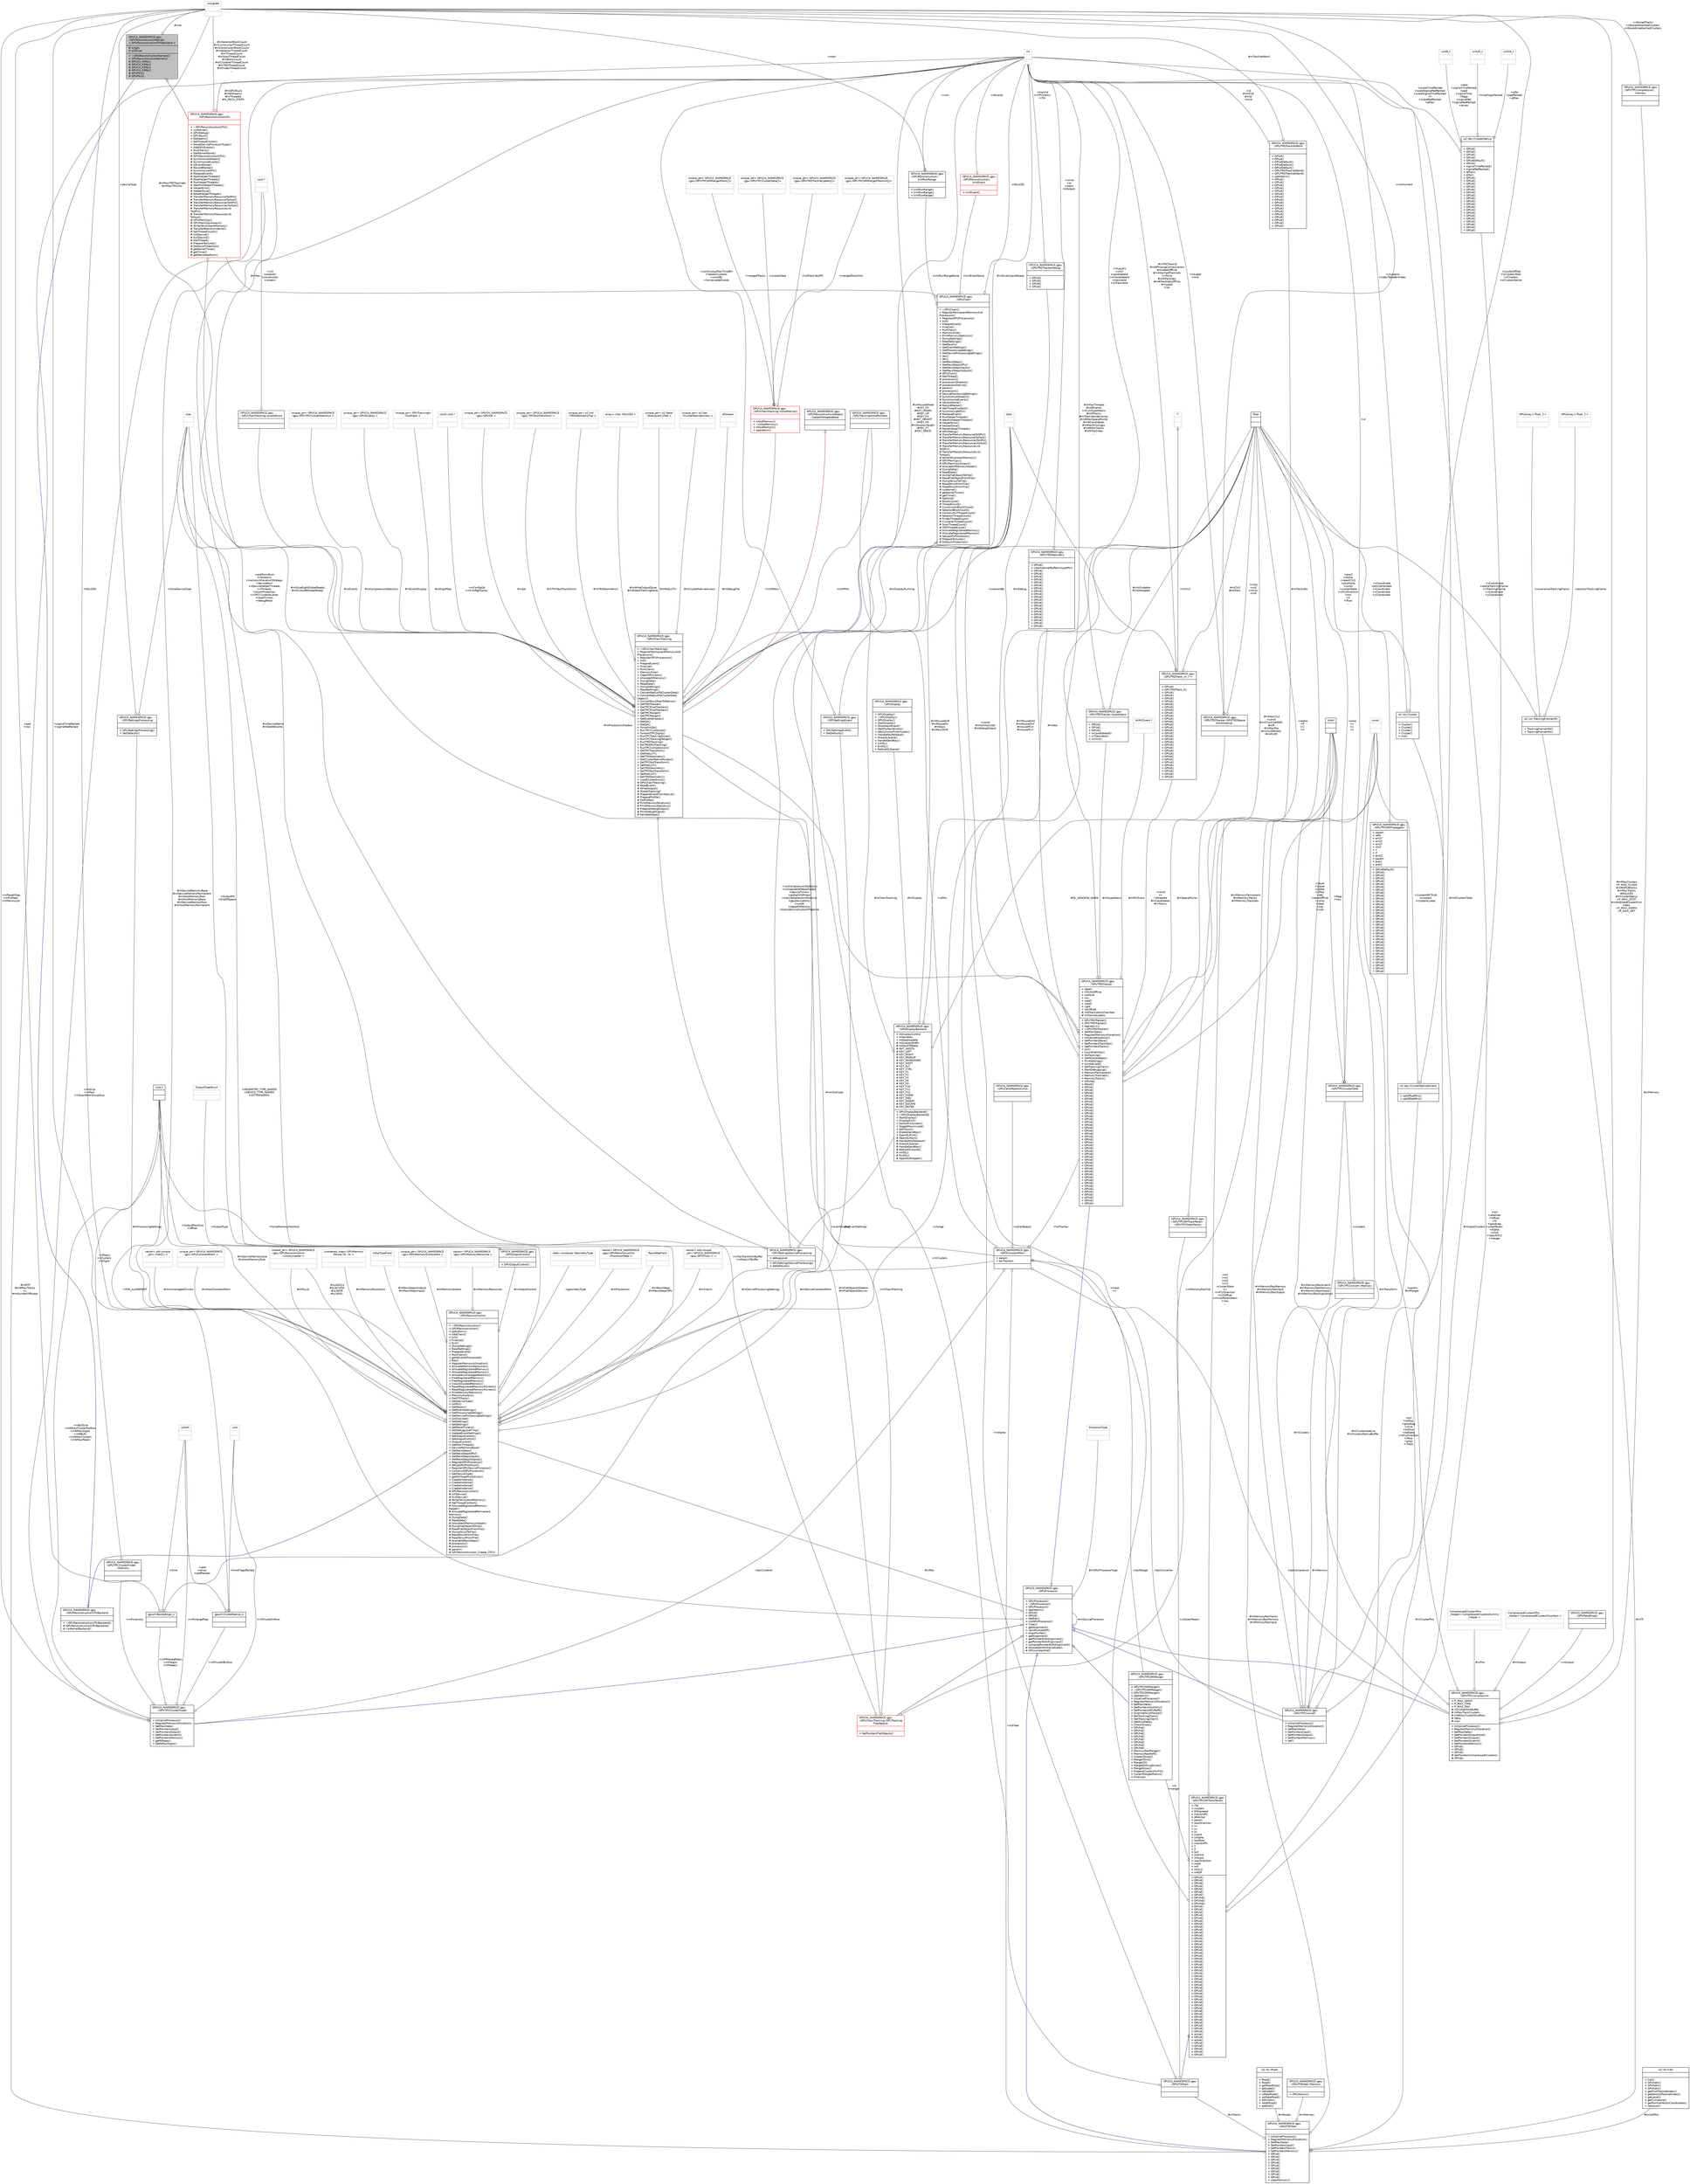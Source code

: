 digraph "GPUCA_NAMESPACE::gpu::GPUReconstructionKernels&lt; GPUReconstructionCPUBackend &gt;"
{
 // INTERACTIVE_SVG=YES
  bgcolor="transparent";
  edge [fontname="Helvetica",fontsize="10",labelfontname="Helvetica",labelfontsize="10"];
  node [fontname="Helvetica",fontsize="10",shape=record];
  Node1 [label="{GPUCA_NAMESPACE::gpu\l::GPUReconstructionKernels\l\< GPUReconstructionCPUBackend \>\n|# single\l# allSlices\l|+ ~GPUReconstructionKernels()\l+ GPUReconstructionKernels()\l# GPUCA_KRNL()\l# GPUCA_KRNL()\l# GPUCA_KRNL()\l# GPUCA_KRNL()\l# GPUPtr1()\l# GPUPtr2()\l}",height=0.2,width=0.4,color="black", fillcolor="grey75", style="filled", fontcolor="black"];
  Node2 -> Node1 [dir="back",color="midnightblue",fontsize="10",style="solid",arrowtail="onormal",fontname="Helvetica"];
  Node2 [label="{GPUCA_NAMESPACE::gpu\l::GPUReconstructionCPUBackend\n||+ ~GPUReconstructionCPUBackend()\l# GPUReconstructionCPUBackend()\l# runKernelBackend()\l}",height=0.2,width=0.4,color="black",URL="$d2/d24/classGPUCA__NAMESPACE_1_1gpu_1_1GPUReconstructionCPUBackend.html"];
  Node3 -> Node2 [dir="back",color="midnightblue",fontsize="10",style="solid",arrowtail="onormal",fontname="Helvetica"];
  Node3 [label="{GPUCA_NAMESPACE::gpu\l::GPUReconstruction\n||+ ~GPUReconstruction()\l+ GPUReconstruction()\l+ operator=()\l+ AddChain()\l+ Init()\l+ Finalize()\l+ Exit()\l+ DumpSettings()\l+ ReadSettings()\l+ PrepareEvent()\l+ RunChains()\l+ getNEventsProcessed()\l+ Res()\l+ RegisterMemoryAllocation()\l+ AllocateMemoryResources()\l+ AllocateRegisteredMemory()\l+ AllocateRegisteredMemory()\l+ AllocateUnmanagedMemory()\l+ FreeRegisteredMemory()\l+ FreeRegisteredMemory()\l+ ClearAllocatedMemory()\l+ ResetRegisteredMemoryPointers()\l+ ResetRegisteredMemoryPointers()\l+ PrintMemoryStatistics()\l+ MemoryScalers()\l+ GetITSTraits()\l+ GetDeviceType()\l+ IsGPU()\l+ GetParam()\l+ GetEventSettings()\l+ GetProcessingSettings()\l+ GetDeviceProcessingSettings()\l+ IsInitialized()\l+ SetSettings()\l+ SetSettings()\l+ SetResetTimers()\l+ SetDebugLevelTmp()\l+ UpdateEventSettings()\l+ SetOutputControl()\l+ SetOutputControl()\l+ OutputControl()\l+ GetMaxThreads()\l+ DeviceMemoryBase()\l+ GetRecoSteps()\l+ GetRecoStepsGPU()\l+ GetRecoStepsInputs()\l+ GetRecoStepsOutputs()\l+ RegisterGPUProcessor()\l+ SetupGPUProcessor()\l+ RegisterGPUDeviceProcessor()\l+ ConstructGPUProcessor()\l+ GetDeviceType()\l+ getNIOTypeMultiplicity()\l+ CreateInstance()\l+ CreateInstance()\l+ CreateInstance()\l+ CreateInstance()\l# GPUReconstruction()\l# InitDevice()\l# ExitDevice()\l# WriteToConstantMemory()\l# GetThreadContext()\l# AllocateRegisteredMemory\lHelper()\l# AllocateRegisteredPermanent\lMemory()\l# DumpData()\l# ReadData()\l# AllocateIOMemoryHelper()\l# DumpFlatObjectToFile()\l# ReadFlatObjectFromFile()\l# DumpStructToFile()\l# ReadStructFromFile()\l# ReadStructFromFile()\l# AvailableRecoSteps()\l# processors()\l# processors()\l# param()\l# GPUReconstruction_Create_CPU()\l}",height=0.2,width=0.4,color="black",URL="$d6/df4/classGPUCA__NAMESPACE_1_1gpu_1_1GPUReconstruction.html"];
  Node4 -> Node3 [color="grey25",fontsize="10",style="solid",label=" #mUnmanagedChunks" ,arrowhead="odiamond",fontname="Helvetica"];
  Node4 [label="{vector\< std::unique\l_ptr\< char[]\> \>\n||}",height=0.2,width=0.4,color="grey75"];
  Node5 -> Node3 [color="grey25",fontsize="10",style="solid",label=" #mMemoryResources" ,arrowhead="odiamond",fontname="Helvetica"];
  Node5 [label="{vector\< GPUCA_NAMESPACE\l::gpu::GPUMemoryResource \>\n||}",height=0.2,width=0.4,color="grey75"];
  Node6 -> Node3 [color="grey25",fontsize="10",style="solid",label=" #sLibOCL2\n#sLibCUDA\n#sLibHIP\n#sLibOCL" ,arrowhead="odiamond",fontname="Helvetica"];
  Node6 [label="{shared_ptr\< GPUCA_NAMESPACE\l::gpu::GPUReconstruction\l::LibraryLoader \>\n||}",height=0.2,width=0.4,color="grey75"];
  Node7 -> Node3 [color="grey25",fontsize="10",style="solid",label=" #mDeviceProcessingSettings" ,arrowhead="odiamond",fontname="Helvetica"];
  Node7 [label="{GPUCA_NAMESPACE::gpu\l::GPUSettingsDeviceProcessing\n|+ debugLevel\l|+ GPUSettingsDeviceProcessing()\l+ SetDefaults()\l}",height=0.2,width=0.4,color="black",URL="$dd/d45/structGPUCA__NAMESPACE_1_1gpu_1_1GPUSettingsDeviceProcessing.html"];
  Node8 -> Node7 [color="grey25",fontsize="10",style="solid",label=" +forceMemoryPoolSize" ,arrowhead="odiamond",fontname="Helvetica"];
  Node8 [label="{size_t\n||}",height=0.2,width=0.4,color="black",URL="$dd/de2/classsize__t.html"];
  Node9 -> Node7 [color="grey25",fontsize="10",style="solid",label=" +platformNum\n+nStreams\n+memoryAllocationStrategy\n+deviceNum\n+nDeviceHelperThreads\n+nThreads\n+stuckProtection\n+nTPCClustererLanes\n+resetTimers\n+debugMask\n..." ,arrowhead="odiamond",fontname="Helvetica"];
  Node9 [label="{int\n||}",height=0.2,width=0.4,color="grey75"];
  Node10 -> Node7 [color="grey25",fontsize="10",style="solid",label=" +runCompressionStatistics\n+comparableDebutOutput\n+deviceTimers\n+globalInitMutex\n+trackletSelectorInPipeline\n+gpuDeviceOnly\n+runQA\n+keepAllMemory\n+trackletConstructorInPipeline" ,arrowhead="odiamond",fontname="Helvetica"];
  Node10 [label="{bool\n||}",height=0.2,width=0.4,color="grey75"];
  Node11 -> Node7 [color="grey25",fontsize="10",style="solid",label=" +eventDisplay" ,arrowhead="odiamond",fontname="Helvetica"];
  Node11 [label="{GPUCA_NAMESPACE::gpu\l::GPUDisplayBackend\n|+ mDisplayControl\l+ mSendKey\l+ mNeedUpdate\l# mDisplayWidth\l# mMaxFPSRate\l# INIT_WIDTH\l# KEY_LEFT\l# KEY_RIGHT\l# KEY_PAGEUP\l# KEY_PAGEDOWN\l# KEY_SHIFT\l# KEY_ALT\l# KEY_CTRL\l# KEY_F1\l# KEY_F2\l# KEY_F3\l# KEY_F8\l# KEY_F9\l# KEY_F10\l# KEY_F11\l# KEY_F12\l# KEY_HOME\l# KEY_END\l# KEY_INSERT\l# KEY_ESCAPE\l# KEY_ENTER\l|+ GPUDisplayBackend()\l+ ~GPUDisplayBackend()\l+ StartDisplay()\l+ DisplayExit()\l+ SwitchFullscreen()\l+ ToggleMaximized()\l+ SetVSync()\l+ EnableSendKey()\l+ OpenGLPrint()\l# OpenGLMain()\l# HandleKeyRelease()\l# DrawGLScene()\l# HandleSendKey()\l# ReSizeGLScene()\l# InitGL()\l# ExitGL()\l# OpenGLWrapper()\l}",height=0.2,width=0.4,color="black",URL="$d6/d42/classGPUCA__NAMESPACE_1_1gpu_1_1GPUDisplayBackend.html"];
  Node12 -> Node11 [color="grey25",fontsize="10",style="solid",label=" #mMouseDnX\n#mMouseDnY\n#mouseMvX\n#mouseMvY" ,arrowhead="odiamond",fontname="Helvetica"];
  Node12 [label="{float\n||}",height=0.2,width=0.4,color="black",URL="$d4/dc3/classfloat.html"];
  Node13 -> Node11 [color="grey25",fontsize="10",style="solid",label=" #mDisplay" ,arrowhead="odiamond",fontname="Helvetica"];
  Node13 [label="{GPUCA_NAMESPACE::gpu\l::GPUDisplay\n||+ GPUDisplay()\l+ ~GPUDisplay()\l+ GPUDisplay()\l+ StartDisplay()\l+ ShowNextEvent()\l+ WaitForNextEvent()\l+ SetCollisionFirstCluster()\l+ HandleKeyRelease()\l+ DrawGLScene()\l+ HandleSendKey()\l+ InitGL()\l+ ExitGL()\l+ ReSizeGLScene()\l}",height=0.2,width=0.4,color="black",URL="$d9/dda/classGPUCA__NAMESPACE_1_1gpu_1_1GPUDisplay.html"];
  Node9 -> Node11 [color="grey25",fontsize="10",style="solid",label=" #mMouseWheel\n#KEY_F4\n#KEY_DOWN\n#KEY_UP\n#KEY_F5\n#INIT_HEIGHT\n#KEY_F6\n#mDisplayHeight\n#KEY_F7\n#KEY_SPACE\n..." ,arrowhead="odiamond",fontname="Helvetica"];
  Node10 -> Node11 [color="grey25",fontsize="10",style="solid",label=" #mMouseDnR\n#mMouseDn\n#mKeys\n#mKeysShift" ,arrowhead="odiamond",fontname="Helvetica"];
  Node14 -> Node11 [color="grey25",fontsize="10",style="solid",label=" #GL_WINDOW_NAME" ,arrowhead="odiamond",fontname="Helvetica"];
  Node14 [label="{const\n||}",height=0.2,width=0.4,color="grey75"];
  Node15 -> Node3 [color="grey25",fontsize="10",style="solid",label=" #mHostConstantMem" ,arrowhead="odiamond",fontname="Helvetica"];
  Node15 [label="{unique_ptr\< GPUCA_NAMESPACE\l::gpu::GPUConstantMem \>\n||}",height=0.2,width=0.4,color="grey75"];
  Node16 -> Node3 [color="grey25",fontsize="10",style="solid",label=" #mMemoryReuse1to1" ,arrowhead="odiamond",fontname="Helvetica"];
  Node16 [label="{unordered_map\< GPUMemory\lReuse::ID, int \>\n||}",height=0.2,width=0.4,color="grey75"];
  Node17 -> Node3 [color="grey25",fontsize="10",style="solid",label=" #mRecoStepsOutputs\n#mRecoStepsInputs" ,arrowhead="odiamond",fontname="Helvetica"];
  Node17 [label="{InOutTypeField\n||}",height=0.2,width=0.4,color="grey75"];
  Node18 -> Node3 [color="grey25",fontsize="10",style="solid",label=" #mMemoryScalers" ,arrowhead="odiamond",fontname="Helvetica"];
  Node18 [label="{unique_ptr\< GPUCA_NAMESPACE\l::gpu::GPUMemorySizeScalers \>\n||}",height=0.2,width=0.4,color="grey75"];
  Node19 -> Node3 [color="grey25",fontsize="10",style="solid",label=" #mOutputControl" ,arrowhead="odiamond",fontname="Helvetica"];
  Node19 [label="{GPUCA_NAMESPACE::gpu\l::GPUOutputControl\n||+ GPUOutputControl()\l}",height=0.2,width=0.4,color="black",URL="$d4/d7c/structGPUCA__NAMESPACE_1_1gpu_1_1GPUOutputControl.html"];
  Node20 -> Node19 [color="grey25",fontsize="10",style="solid",label=" +OutputPtr\n+EndOfSpace" ,arrowhead="odiamond",fontname="Helvetica"];
  Node20 [label="{char\n||}",height=0.2,width=0.4,color="grey75"];
  Node8 -> Node19 [color="grey25",fontsize="10",style="solid",label=" +OutputMaxSize\n+Offset" ,arrowhead="odiamond",fontname="Helvetica"];
  Node21 -> Node19 [color="grey25",fontsize="10",style="solid",label=" +OutputType" ,arrowhead="odiamond",fontname="Helvetica"];
  Node21 [label="{OutputTypeStruct\n||}",height=0.2,width=0.4,color="grey75"];
  Node20 -> Node3 [color="grey25",fontsize="10",style="solid",label=" +GEOMETRY_TYPE_NAMES\n+DEVICE_TYPE_NAMES\n+IOTYPENAMES" ,arrowhead="odiamond",fontname="Helvetica"];
  Node6 -> Node3 [color="grey25",fontsize="10",style="solid",label=" #mMyLib" ,arrowhead="odiamond",fontname="Helvetica"];
  Node22 -> Node3 [color="grey25",fontsize="10",style="solid",label=" #mEventSettings" ,arrowhead="odiamond",fontname="Helvetica"];
  Node22 [label="{GPUCA_NAMESPACE::gpu\l::GPUSettingsEvent\n||+ GPUSettingsEvent()\l+ SetDefaults()\l}",height=0.2,width=0.4,color="black",URL="$d0/d50/structGPUCA__NAMESPACE_1_1gpu_1_1GPUSettingsEvent.html"];
  Node12 -> Node22 [color="grey25",fontsize="10",style="solid",label=" +solenoidBz" ,arrowhead="odiamond",fontname="Helvetica"];
  Node9 -> Node22 [color="grey25",fontsize="10",style="solid",label=" +continuousMaxTimeBin\n+needsClusterer\n+constBz\n+homemadeEvents" ,arrowhead="odiamond",fontname="Helvetica"];
  Node8 -> Node3 [color="grey25",fontsize="10",style="solid",label=" #mDeviceMemorySize\n#mHostMemorySize" ,arrowhead="odiamond",fontname="Helvetica"];
  Node23 -> Node3 [color="grey25",fontsize="10",style="solid",label=" #mDeviceConstantMem" ,arrowhead="odiamond",fontname="Helvetica"];
  Node23 [label="{GPUCA_NAMESPACE::gpu\l::GPUConstantMem\n|+ param\l+ tpcTrackers\l|}",height=0.2,width=0.4,color="black",URL="$dc/d57/structGPUCA__NAMESPACE_1_1gpu_1_1GPUConstantMem.html"];
  Node24 -> Node23 [color="grey25",fontsize="10",style="solid",label=" +tpcClusterer" ,arrowhead="odiamond",fontname="Helvetica"];
  Node24 [label="{GPUCA_NAMESPACE::gpu\l::GPUTPCClusterFinder\n||+ InitializeProcessor()\l+ RegisterMemoryAllocation()\l+ SetMaxData()\l+ SetPointersInput()\l+ SetPointersOutput()\l+ SetPointersScratch()\l+ SetPointersMemory()\l+ getNSteps()\l+ SetNMaxDigits()\l}",height=0.2,width=0.4,color="black",URL="$da/dac/classGPUCA__NAMESPACE_1_1gpu_1_1GPUTPCClusterFinder.html"];
  Node25 -> Node24 [dir="back",color="midnightblue",fontsize="10",style="solid",arrowtail="onormal",fontname="Helvetica"];
  Node25 [label="{GPUCA_NAMESPACE::gpu\l::GPUProcessor\n||+ GPUProcessor()\l+ ~GPUProcessor()\l+ GPUProcessor()\l+ operator=()\l+ GPUd()\l+ GPUd()\l+ GetRec()\l+ InitGPUProcessor()\l+ Clear()\l+ getAlignment()\l+ nextMultipleOf()\l+ alignPointer()\l+ getAlignment()\l+ getPointerWithAlignment()\l+ getPointerWithAlignment()\l+ computePointerWithAlignment()\l# AllocateAndInitializeLate()\l# GPUconstantref()\l}",height=0.2,width=0.4,color="black",URL="$d0/dd7/classGPUCA__NAMESPACE_1_1gpu_1_1GPUProcessor.html"];
  Node3 -> Node25 [color="grey25",fontsize="10",style="solid",label=" #mRec" ,arrowhead="odiamond",fontname="Helvetica"];
  Node25 -> Node25 [color="grey25",fontsize="10",style="solid",label=" #mDeviceProcessor" ,arrowhead="odiamond",fontname="Helvetica"];
  Node26 -> Node25 [color="grey25",fontsize="10",style="solid",label=" #mGPUProcessorType" ,arrowhead="odiamond",fontname="Helvetica"];
  Node26 [label="{ProcessorType\n||}",height=0.2,width=0.4,color="grey75"];
  Node8 -> Node25 [color="grey25",fontsize="10",style="solid",label=" +MIN_ALIGNMENT" ,arrowhead="odiamond",fontname="Helvetica"];
  Node27 -> Node24 [color="grey25",fontsize="10",style="solid",label=" +mPmemory" ,arrowhead="odiamond",fontname="Helvetica"];
  Node27 [label="{GPUCA_NAMESPACE::gpu\l::GPUTPCClusterFinder\l::Memory\n||}",height=0.2,width=0.4,color="black",URL="$d6/d9c/structGPUCA__NAMESPACE_1_1gpu_1_1GPUTPCClusterFinder_1_1Memory.html"];
  Node8 -> Node27 [color="grey25",fontsize="10",style="solid",label=" +nPeaks\n+nClusters\n+nDigits" ,arrowhead="odiamond",fontname="Helvetica"];
  Node8 -> Node24 [color="grey25",fontsize="10",style="solid",label=" +mBufSize\n+mNMaxClusterPerRow\n+mNMaxDigits\n+mNBufs\n+mNMaxClusters\n+mNMaxPeaks" ,arrowhead="odiamond",fontname="Helvetica"];
  Node28 -> Node24 [color="grey25",fontsize="10",style="solid",label=" +mPchargeMap" ,arrowhead="odiamond",fontname="Helvetica"];
  Node28 [label="{ushort\n||}",height=0.2,width=0.4,color="grey75"];
  Node9 -> Node24 [color="grey25",fontsize="10",style="solid",label=" +mISlice\n+mPbuf\n+mScanWorkGroupSize" ,arrowhead="odiamond",fontname="Helvetica"];
  Node29 -> Node24 [color="grey25",fontsize="10",style="solid",label=" +mPclusterInRow" ,arrowhead="odiamond",fontname="Helvetica"];
  Node29 [label="{uint\n||}",height=0.2,width=0.4,color="grey75"];
  Node30 -> Node24 [color="grey25",fontsize="10",style="solid",label=" +mPfilteredPeaks\n+mPdigits\n+mPpeaks" ,arrowhead="odiamond",fontname="Helvetica"];
  Node30 [label="{gpucf::PackedDigit_s\n||}",height=0.2,width=0.4,color="black",URL="$dd/d31/structgpucf_1_1PackedDigit__s.html",tooltip="defined(SHARED_TPC_H) "];
  Node12 -> Node30 [color="grey25",fontsize="10",style="solid",label=" +charge" ,arrowhead="odiamond",fontname="Helvetica"];
  Node28 -> Node30 [color="grey25",fontsize="10",style="solid",label=" +time" ,arrowhead="odiamond",fontname="Helvetica"];
  Node31 -> Node30 [color="grey25",fontsize="10",style="solid",label=" +pad\n+row" ,arrowhead="odiamond",fontname="Helvetica"];
  Node31 [label="{unsigned\n||}",height=0.2,width=0.4,color="grey75"];
  Node31 -> Node24 [color="grey25",fontsize="10",style="solid",label=" +mPpeakMap\n+mPisPeak\n+mMemoryId" ,arrowhead="odiamond",fontname="Helvetica"];
  Node32 -> Node24 [color="grey25",fontsize="10",style="solid",label=" +mPclusterByRow" ,arrowhead="odiamond",fontname="Helvetica"];
  Node32 [label="{gpucf::ClusterNative_s\n||}",height=0.2,width=0.4,color="black",URL="$dd/d1f/structgpucf_1_1ClusterNative__s.html"];
  Node28 -> Node32 [color="grey25",fontsize="10",style="solid",label=" +qtot\n+qmax\n+padPacked" ,arrowhead="odiamond",fontname="Helvetica"];
  Node29 -> Node32 [color="grey25",fontsize="10",style="solid",label=" +timeFlagsPacked" ,arrowhead="odiamond",fontname="Helvetica"];
  Node31 -> Node32 [color="grey25",fontsize="10",style="solid",label=" +sigmaTimePacked\n+sigmaPadPacked" ,arrowhead="odiamond",fontname="Helvetica"];
  Node33 -> Node23 [color="grey25",fontsize="10",style="solid",label=" +itsFitter" ,arrowhead="odiamond",fontname="Helvetica"];
  Node33 [label="{GPUCA_NAMESPACE::gpu\l::GPUITSFitter\n||+ InitializeProcessor()\l+ RegisterMemoryAllocation()\l+ SetMaxData()\l+ SetPointersInput()\l+ SetPointersTracks()\l+ SetPointersMemory()\l+ GPUd()\l+ GPUd()\l+ GPUd()\l+ GPUd()\l+ GPUd()\l+ GPUd()\l+ GPUd()\l+ GPUd()\l+ GPUd()\l+ clearMemory()\l}",height=0.2,width=0.4,color="black",URL="$d8/df8/classGPUCA__NAMESPACE_1_1gpu_1_1GPUITSFitter.html"];
  Node25 -> Node33 [dir="back",color="midnightblue",fontsize="10",style="solid",arrowtail="onormal",fontname="Helvetica"];
  Node34 -> Node33 [color="grey25",fontsize="10",style="solid",label=" #mClusterPtrs" ,arrowhead="odiamond",fontname="Helvetica"];
  Node34 [label="{o2::its::Cluster\n||+ Cluster()\l+ Cluster()\l+ Cluster()\l+ Cluster()\l+ Init()\l}",height=0.2,width=0.4,color="black",URL="$d6/de3/structo2_1_1its_1_1Cluster.html"];
  Node12 -> Node34 [color="grey25",fontsize="10",style="solid",label=" +xCoordinate\n+phiCoordinate\n+rCoordinate\n+zCoordinate\n+yCoordinate" ,arrowhead="odiamond",fontname="Helvetica"];
  Node9 -> Node34 [color="grey25",fontsize="10",style="solid",label=" +clusterId\n+indexTableBinIndex" ,arrowhead="odiamond",fontname="Helvetica"];
  Node35 -> Node33 [color="grey25",fontsize="10",style="solid",label=" #mRoads" ,arrowhead="odiamond",fontname="Helvetica"];
  Node35 [label="{o2::its::Road\n||+ Road()\l+ Road()\l+ getRoadSize()\l+ getLabel()\l+ setLabel()\l+ isFakeRoad()\l+ setFakeRoad()\l+ GPUhdni()\l+ resetRoad()\l+ addCell()\l}",height=0.2,width=0.4,color="black",URL="$d2/d7f/classo2_1_1its_1_1Road.html"];
  Node36 -> Node33 [color="grey25",fontsize="10",style="solid",label=" #mMemory" ,arrowhead="odiamond",fontname="Helvetica"];
  Node36 [label="{GPUCA_NAMESPACE::gpu\l::GPUITSFitter::Memory\n||+ GPUAtomic()\l}",height=0.2,width=0.4,color="black",URL="$dc/ddc/structGPUCA__NAMESPACE_1_1gpu_1_1GPUITSFitter_1_1Memory.html"];
  Node37 -> Node33 [color="grey25",fontsize="10",style="solid",label=" #mTF" ,arrowhead="odiamond",fontname="Helvetica"];
  Node37 [label="{o2::its::TrackingFrameInfo\n||+ TrackingFrameInfo()\l+ TrackingFrameInfo()\l}",height=0.2,width=0.4,color="black",URL="$d2/d5f/structo2_1_1its_1_1TrackingFrameInfo.html"];
  Node38 -> Node37 [color="grey25",fontsize="10",style="solid",label=" +covarianceTrackingFrame" ,arrowhead="odiamond",fontname="Helvetica"];
  Node38 [label="{GPUArray\< float, 3 \>\n||}",height=0.2,width=0.4,color="grey75"];
  Node39 -> Node37 [color="grey25",fontsize="10",style="solid",label=" +positionTrackingFrame" ,arrowhead="odiamond",fontname="Helvetica"];
  Node39 [label="{GPUArray\< float, 2 \>\n||}",height=0.2,width=0.4,color="grey75"];
  Node12 -> Node37 [color="grey25",fontsize="10",style="solid",label=" +xCoordinate\n+alphaTrackingFrame\n+xTrackingFrame\n+zCoordinate\n+yCoordinate" ,arrowhead="odiamond",fontname="Helvetica"];
  Node40 -> Node33 [color="grey25",fontsize="10",style="solid",label=" #mMemoryResTracks\n#mMemoryResMemory\n#mMemoryResInput" ,arrowhead="odiamond",fontname="Helvetica"];
  Node40 [label="{short\n||}",height=0.2,width=0.4,color="black",URL="$dc/d10/classshort.html"];
  Node9 -> Node33 [color="grey25",fontsize="10",style="solid",label=" #mNTF\n#mNMaxTracks\n+v\n#mNumberOfRoads" ,arrowhead="odiamond",fontname="Helvetica"];
  Node41 -> Node33 [color="grey25",fontsize="10",style="solid",label=" #mTracks" ,arrowhead="odiamond",fontname="Helvetica"];
  Node41 [label="{GPUCA_NAMESPACE::gpu\l::GPUITSTrack\n||}",height=0.2,width=0.4,color="black",URL="$dc/d9a/classGPUCA__NAMESPACE_1_1gpu_1_1GPUITSTrack.html"];
  Node42 -> Node41 [dir="back",color="midnightblue",fontsize="10",style="solid",arrowtail="onormal",fontname="Helvetica"];
  Node42 [label="{GPUCA_NAMESPACE::gpu\l::GPUTPCGMTrackParam\n|+ iTrk\l+ clusters\l+ NTolerated\l+ maxSinPhi\l+ dEdxOut\l+ param\l+ wayDirection\l+ xx\l+ yy\l+ zz\l+ maxN\l+ clAlpha\l+ lastRow\l+ maxSinPhi\l+ Y\l+ Z\l+ toX\l+ ihitFirst\l+ ihitLast\l+ wayDirection\l+ state\l+ mP\l+ mChi2\l+ mNDF\l|+ GPUd()\l+ GPUd()\l+ GPUd()\l+ GPUd()\l+ GPUd()\l+ GPUd()\l+ GPUd()\l+ GPUhd()\l+ GPUhd()\l+ GPUhd()\l+ GPUd()\l+ GPUd()\l+ GPUd()\l+ GPUd()\l+ GPUd()\l+ GPUd()\l+ GPUd()\l+ GPUd()\l+ GPUd()\l+ GPUd()\l+ GPUd()\l+ GPUd()\l+ GPUd()\l+ GPUd()\l+ GPUd()\l+ GPUd()\l+ GPUd()\l+ GPUd()\l+ GPUd()\l+ GPUd()\l+ GPUd()\l+ GPUd()\l+ GPUd()\l+ GPUd()\l+ GPUd()\l+ GPUd()\l+ GPUd()\l+ GPUd()\l+ GPUd()\l+ GPUd()\l+ GPUd()\l+ GPUd()\l+ GPUd()\l+ GPUd()\l+ GPUd()\l+ GPUd()\l+ GPUd()\l+ GPUd()\l+ GPUd()\l+ GPUd()\l+ GPUd()\l+ GPUd()\l+ GPUd()\l+ GPUd()\l+ while()\l+ GPUd()\l+ while()\l+ GPUd()\l+ GPUd()\l+ GPUd()\l+ GPUd()\l+ GPUd()\l}",height=0.2,width=0.4,color="black",URL="$df/df6/classGPUCA__NAMESPACE_1_1gpu_1_1GPUTPCGMTrackParam.html"];
  Node43 -> Node42 [color="grey25",fontsize="10",style="solid",label=" +toY\n+toRow\n+goodLeg\n+slice\n+toSlice\n+toAlpha\n+inFlyDirection\n+iRow\n+prop\n+iTrack\n..." ,arrowhead="odiamond",fontname="Helvetica"];
  Node43 [label="{GPUCA_NAMESPACE::gpu\l::GPUTPCGMPropagator\n|+ param\l+ refit\l+ err2Y\l+ err2Z\l+ err2Y\l+ chiZ\l+ Y\l+ Z\l+ err2Z\l+ param\l+ projY\l+ projZ\l|+ GPUdDefault()\l+ GPUd()\l+ GPUd()\l+ GPUd()\l+ GPUd()\l+ GPUd()\l+ GPUd()\l+ GPUd()\l+ GPUd()\l+ GPUd()\l+ GPUd()\l+ GPUd()\l+ GPUd()\l+ GPUd()\l+ GPUd()\l+ GPUd()\l+ GPUd()\l+ GPUd()\l+ GPUd()\l+ GPUd()\l+ GPUd()\l+ GPUd()\l+ GPUd()\l+ GPUd()\l+ GPUd()\l+ GPUd()\l+ GPUd()\l+ GPUd()\l+ GPUd()\l+ GPUd()\l+ GPUd()\l+ GPUd()\l+ GPUd()\l+ GPUd()\l+ GPUd()\l+ GPUd()\l}",height=0.2,width=0.4,color="black",URL="$d8/d01/classGPUCA__NAMESPACE_1_1gpu_1_1GPUTPCGMPropagator.html"];
  Node12 -> Node43 [color="grey25",fontsize="10",style="solid",label=" +posZ\n+Alpha\n+rejectChi2\n+posAlpha\n+const\n+clusterState\n+inFlyDirection\n+rho\n+X\n+iRow\n..." ,arrowhead="odiamond",fontname="Helvetica"];
  Node12 -> Node42 [color="grey25",fontsize="10",style="solid",label=" +toY\n+mC\n+toZ\n+mX\n+clusterState\n+v\n+inFlyDirection\n+mZOffset\n+mirrorParameters\n+row\n..." ,arrowhead="odiamond",fontname="Helvetica"];
  Node9 -> Node42 [color="grey25",fontsize="10",style="solid",label=" +toY\n+attempt\n+toRow\n+N\n+goodLeg\n+outerParam\n+Alpha\n+slice\n+rejectChi2\n+merger\n..." ,arrowhead="odiamond",fontname="Helvetica"];
  Node10 -> Node42 [color="grey25",fontsize="10",style="solid",label=" +mask\n+v" ,arrowhead="odiamond",fontname="Helvetica"];
  Node44 -> Node42 [color="grey25",fontsize="10",style="solid",label=" +N\n+merger" ,arrowhead="odiamond",fontname="Helvetica"];
  Node44 [label="{GPUCA_NAMESPACE::gpu\l::GPUTPCGMMerger\n||+ GPUTPCGMMerger()\l+ ~GPUTPCGMMerger()\l+ GPUTPCGMMerger()\l+ operator=()\l+ InitializeProcessor()\l+ RegisterMemoryAllocation()\l+ SetMaxData()\l+ SetPointersHostOnly()\l+ SetPointersGPURefit()\l+ OverrideSliceTracker()\l+ SetTrackingChain()\l+ GetTrackingChain()\l+ SetSliceData()\l+ CheckSlices()\l+ GPUhd()\l+ GPUhd()\l+ GPUhd()\l+ GPUhd()\l+ GPUhd()\l+ GPUhd()\l+ GPUhd()\l+ GPUhd()\l+ MemoryResMerger()\l+ MemoryResRefit()\l+ UnpackSlices()\l+ MergeCEInit()\l+ MergeCE()\l+ MergeWithingSlices()\l+ MergeSlices()\l+ PrepareClustersForFit()\l+ CollectMergedTracks()\l+ Finalize()\l}",height=0.2,width=0.4,color="black",URL="$d5/d35/classGPUCA__NAMESPACE_1_1gpu_1_1GPUTPCGMMerger.html"];
  Node25 -> Node44 [dir="back",color="midnightblue",fontsize="10",style="solid",arrowtail="onormal",fontname="Helvetica"];
  Node12 -> Node41 [color="grey25",fontsize="10",style="solid",label=" +mAlpha" ,arrowhead="odiamond",fontname="Helvetica"];
  Node9 -> Node41 [color="grey25",fontsize="10",style="solid",label=" +mClusters" ,arrowhead="odiamond",fontname="Helvetica"];
  Node45 -> Node41 [color="grey25",fontsize="10",style="solid",label=" +mOuterParam" ,arrowhead="odiamond",fontname="Helvetica"];
  Node45 [label="{GPUCA_NAMESPACE::gpu\l::GPUTPCGMTrackParam\l::GPUTPCOuterParam\n||}",height=0.2,width=0.4,color="black",URL="$d3/d23/structGPUCA__NAMESPACE_1_1gpu_1_1GPUTPCGMTrackParam_1_1GPUTPCOuterParam.html"];
  Node12 -> Node45 [color="grey25",fontsize="10",style="solid",label=" +alpha\n+P\n+C\n+X" ,arrowhead="odiamond",fontname="Helvetica"];
  Node46 -> Node33 [color="grey25",fontsize="10",style="solid",label=" #mCellPtrs" ,arrowhead="odiamond",fontname="Helvetica"];
  Node46 [label="{o2::its::Cell\n||+ Cell()\l+ GPUhdni()\l+ GPUhdni()\l+ GPUhdni()\l+ getFirstTrackletIndex()\l+ getSecondTrackletIndex()\l+ getLevel()\l+ getCurvature()\l+ getNormalVectorCoordinates()\l+ setLevel()\l}",height=0.2,width=0.4,color="black",URL="$dd/d89/classo2_1_1its_1_1Cell.html"];
  Node47 -> Node23 [color="grey25",fontsize="10",style="solid",label=" +ioPtrs" ,arrowhead="odiamond",fontname="Helvetica"];
  Node47 [label="{GPUCA_NAMESPACE::gpu\l::GPUTrackingInOutPointers\n||}",height=0.2,width=0.4,color="black",URL="$d2/d7f/structGPUCA__NAMESPACE_1_1gpu_1_1GPUTrackingInOutPointers.html"];
  Node48 -> Node23 [color="grey25",fontsize="10",style="solid",label=" +tpcConverter" ,arrowhead="odiamond",fontname="Helvetica"];
  Node48 [label="{GPUCA_NAMESPACE::gpu\l::GPUTPCConvert\n||+ InitializeProcessor()\l+ RegisterMemoryAllocation()\l+ SetMaxData()\l+ SetPointersInput()\l+ SetPointersOutput()\l+ SetPointersMemory()\l+ set()\l}",height=0.2,width=0.4,color="black",URL="$d3/d6f/classGPUCA__NAMESPACE_1_1gpu_1_1GPUTPCConvert.html"];
  Node25 -> Node48 [dir="back",color="midnightblue",fontsize="10",style="solid",arrowtail="onormal",fontname="Helvetica"];
  Node49 -> Node48 [color="grey25",fontsize="10",style="solid",label=" #mClustersNative\n#mClustersNativeBuffer" ,arrowhead="odiamond",fontname="Helvetica"];
  Node49 [label="{o2::tpc::ClusterNativeAccess\n||+ setOffsetPtrs()\l+ setOffsetPtrs()\l}",height=0.2,width=0.4,color="black",URL="$da/d95/structo2_1_1tpc_1_1ClusterNativeAccess.html"];
  Node31 -> Node49 [color="grey25",fontsize="10",style="solid",label=" +clusterOffset\n+nClustersTotal\n+nClusters\n+nClustersSector" ,arrowhead="odiamond",fontname="Helvetica"];
  Node14 -> Node49 [color="grey25",fontsize="10",style="solid",label=" +clustersMCTruth\n+clusters\n+clustersLinear" ,arrowhead="odiamond",fontname="Helvetica"];
  Node40 -> Node48 [color="grey25",fontsize="10",style="solid",label=" #mMemoryResMemory\n#mMemoryResInput\n#mMemoryResOutput" ,arrowhead="odiamond",fontname="Helvetica"];
  Node50 -> Node48 [color="grey25",fontsize="10",style="solid",label=" #mClusters" ,arrowhead="odiamond",fontname="Helvetica"];
  Node50 [label="{GPUCA_NAMESPACE::gpu\l::GPUTPCClusterData\n||}",height=0.2,width=0.4,color="black",URL="$de/d16/structGPUCA__NAMESPACE_1_1gpu_1_1GPUTPCClusterData.html"];
  Node12 -> Node50 [color="grey25",fontsize="10",style="solid",label=" +amp\n+x\n+y\n+z" ,arrowhead="odiamond",fontname="Helvetica"];
  Node40 -> Node50 [color="grey25",fontsize="10",style="solid",label=" +flags\n+row" ,arrowhead="odiamond",fontname="Helvetica"];
  Node9 -> Node50 [color="grey25",fontsize="10",style="solid",label=" +id" ,arrowhead="odiamond",fontname="Helvetica"];
  Node51 -> Node48 [color="grey25",fontsize="10",style="solid",label=" #mInputClusters" ,arrowhead="odiamond",fontname="Helvetica"];
  Node51 [label="{o2::tpc::ClusterNative\n||+ GPUd()\l+ GPUd()\l+ GPUd()\l+ GPUd()\l+ GPUdDefault()\l+ GPUd()\l+ sigmaTimePacked()\l+ sigmaPadPacked()\l+ qMax()\l+ qTot()\l+ GPUd()\l+ GPUd()\l+ GPUd()\l+ GPUd()\l+ GPUd()\l+ GPUd()\l+ GPUd()\l+ GPUd()\l+ GPUd()\l+ GPUd()\l+ GPUd()\l+ GPUd()\l+ GPUd()\l+ GPUd()\l+ GPUd()\l+ GPUd()\l+ GPUd()\l+ GPUd()\l+ GPUd()\l}",height=0.2,width=0.4,color="black",URL="$dc/dbc/structo2_1_1tpc_1_1ClusterNative.html"];
  Node52 -> Node51 [color="grey25",fontsize="10",style="solid",label=" +qTot\n+padPacked\n+qMax" ,arrowhead="odiamond",fontname="Helvetica"];
  Node52 [label="{uint16_t\n||}",height=0.2,width=0.4,color="grey75"];
  Node53 -> Node51 [color="grey25",fontsize="10",style="solid",label=" +qtot\n+sigmaTimePacked\n+pad\n+sigmaTime\n+flags\n+sigmaPad\n+sigmaPadPacked\n+qmax" ,arrowhead="odiamond",fontname="Helvetica"];
  Node53 [label="{uint8_t\n||}",height=0.2,width=0.4,color="grey75"];
  Node54 -> Node51 [color="grey25",fontsize="10",style="solid",label=" +timeFlagsPacked" ,arrowhead="odiamond",fontname="Helvetica"];
  Node54 [label="{uint32_t\n||}",height=0.2,width=0.4,color="grey75"];
  Node9 -> Node51 [color="grey25",fontsize="10",style="solid",label=" +scaleTimePacked\n+scaleSigmaPadPacked\n+scaleSigmaTimePacked\n+f\n+scalePadPacked\n+qMax" ,arrowhead="odiamond",fontname="Helvetica"];
  Node55 -> Node48 [color="grey25",fontsize="10",style="solid",label=" #mMemory" ,arrowhead="odiamond",fontname="Helvetica"];
  Node55 [label="{GPUCA_NAMESPACE::gpu\l::GPUTPCConvert::Memory\n||}",height=0.2,width=0.4,color="black",URL="$d4/d0e/structGPUCA__NAMESPACE_1_1gpu_1_1GPUTPCConvert_1_1Memory.html"];
  Node50 -> Node55 [color="grey25",fontsize="10",style="solid",label=" +clusters" ,arrowhead="odiamond",fontname="Helvetica"];
  Node31 -> Node48 [color="grey25",fontsize="10",style="solid",label=" #mNClustersTotal" ,arrowhead="odiamond",fontname="Helvetica"];
  Node14 -> Node48 [color="grey25",fontsize="10",style="solid",label=" #mTransform" ,arrowhead="odiamond",fontname="Helvetica"];
  Node56 -> Node23 [color="grey25",fontsize="10",style="solid",label=" +calibObjects" ,arrowhead="odiamond",fontname="Helvetica"];
  Node56 [label="{GPUCA_NAMESPACE::gpu\l::GPUCalibObjectsConst\n||}",height=0.2,width=0.4,color="black",URL="$d5/d6e/structGPUCA__NAMESPACE_1_1gpu_1_1GPUCalibObjectsConst.html"];
  Node57 -> Node23 [color="grey25",fontsize="10",style="solid",label=" +tpcCompressor" ,arrowhead="odiamond",fontname="Helvetica"];
  Node57 [label="{GPUCA_NAMESPACE::gpu\l::GPUTPCCompression\n|+ P_MAX_QMAX\l+ P_MAX_TIME\l+ P_MAX_PAD\l# mClusterSortBuffer\l# mMaxTrackClusters\l# mNMaxClusterSliceRow\l# nBits\l# max\l|+ InitializeProcessor()\l+ RegisterMemoryAllocation()\l+ SetMaxData()\l+ SetPointersOutputHost()\l+ SetPointersOutput()\l+ SetPointersScratch()\l+ SetPointersMemory()\l+ GPUd()\l+ GPUd()\l+ GPUd()\l# SetPointersCompressedClusters()\l# GPUd()\l}",height=0.2,width=0.4,color="black",URL="$d0/da0/classGPUCA__NAMESPACE_1_1gpu_1_1GPUTPCCompression.html"];
  Node25 -> Node57 [dir="back",color="midnightblue",fontsize="10",style="solid",arrowtail="onormal",fontname="Helvetica"];
  Node58 -> Node57 [color="grey25",fontsize="10",style="solid",label=" #mPtrs" ,arrowhead="odiamond",fontname="Helvetica"];
  Node58 [label="{CompressedClustersPtrs\l_helper\< CompressedClustersDummy\l_helper \>\n||}",height=0.2,width=0.4,color="grey75"];
  Node40 -> Node57 [color="grey25",fontsize="10",style="solid",label=" #mMemoryResScratch\n#mMemoryResMemory\n#mMemoryResOutput\n#mMemoryResOutputHost" ,arrowhead="odiamond",fontname="Helvetica"];
  Node59 -> Node57 [color="grey25",fontsize="10",style="solid",label=" #mMemory" ,arrowhead="odiamond",fontname="Helvetica"];
  Node59 [label="{GPUCA_NAMESPACE::gpu\l::GPUTPCCompression::\lmemory\n||}",height=0.2,width=0.4,color="black",URL="$d1/d52/structGPUCA__NAMESPACE_1_1gpu_1_1GPUTPCCompression_1_1memory.html"];
  Node31 -> Node59 [color="grey25",fontsize="10",style="solid",label=" +nStoredTracks\n+nStoredAttachedClusters\n+nStoredUnattachedClusters" ,arrowhead="odiamond",fontname="Helvetica"];
  Node60 -> Node57 [color="grey25",fontsize="10",style="solid",label=" #mOutput" ,arrowhead="odiamond",fontname="Helvetica"];
  Node60 [label="{CompressedClustersPtrs\l_helper\< CompressedClustersCounters \>\n||}",height=0.2,width=0.4,color="grey75"];
  Node61 -> Node57 [color="grey25",fontsize="10",style="solid",label=" +mOutput" ,arrowhead="odiamond",fontname="Helvetica"];
  Node61 [label="{GPUCA_NAMESPACE::gpu\l::GPUFakeEmpty\n||}",height=0.2,width=0.4,color="black",URL="$d7/ddf/classGPUCA__NAMESPACE_1_1gpu_1_1GPUFakeEmpty.html"];
  Node14 -> Node57 [color="grey25",fontsize="10",style="solid",label=" +param\n#mMerger" ,arrowhead="odiamond",fontname="Helvetica"];
  Node31 -> Node57 [color="grey25",fontsize="10",style="solid",label=" #mMaxClusters\n+P_MAX_FLAGS\n#mNGPUBlocks\n#mMaxTracks\n#NSLICES\n#mClusterStatus\n+P_MAX_QTOT\n#mAttachedClusterFirst\lIndex\n+P_MAX_SIGMA\n+P_MAX_QPT\n..." ,arrowhead="odiamond",fontname="Helvetica"];
  Node44 -> Node23 [color="grey25",fontsize="10",style="solid",label=" +tpcMerger" ,arrowhead="odiamond",fontname="Helvetica"];
  Node62 -> Node23 [color="grey25",fontsize="10",style="solid",label=" +trdTracker" ,arrowhead="odiamond",fontname="Helvetica"];
  Node62 [label="{GPUCA_NAMESPACE::gpu\l::GPUTRDTracker\n|+ labels\l+ nTrkltsOffline\l+ rowSize\l+ cov\l+ roadY\l+ roadZ\l+ right\l+ idxOffset\l# mNTrackletsInChamber\l# mTrackletLabels\l|+ GPUTRDTracker()\l+ GPUTRDTracker()\l+ operator=()\l+ ~GPUTRDTracker()\l+ SetMaxData()\l+ RegisterMemoryAllocation()\l+ InitializeProcessor()\l+ SetPointersBase()\l+ SetPointersTracklets()\l+ SetPointersTracks()\l+ Init()\l+ CountMatches()\l+ DoTracking()\l+ SetNCandidates()\l+ PrintSettings()\l+ IsInitialized()\l+ SetTrackingChain()\l+ StartDebugging()\l+ MemoryPermanent()\l+ MemoryTracklets()\l+ MemoryTracks()\l+ GPUhd()\l+ Reset()\l+ GPUd()\l+ GPUd()\l+ GPUd()\l+ GPUd()\l+ GPUd()\l+ GPUd()\l+ GPUd()\l+ GPUd()\l+ GPUd()\l+ GPUd()\l+ GPUd()\l+ GPUd()\l+ GPUd()\l+ GPUd()\l+ GPUd()\l+ GPUd()\l+ GPUd()\l+ GPUd()\l+ GPUd()\l+ GPUd()\l+ GPUd()\l+ GPUd()\l+ GPUd()\l+ GPUd()\l+ GPUd()\l+ GPUd()\l+ GPUd()\l+ GPUd()\l+ GPUd()\l+ GPUd()\l+ GPUd()\l+ GPUd()\l+ GPUd()\l+ GPUd()\l+ GPUd()\l+ GPUd()\l+ GPUd()\l+ GPUd()\l+ GPUd()\l+ GPUd()\l+ GPUd()\l}",height=0.2,width=0.4,color="black",URL="$d0/d77/classGPUCA__NAMESPACE_1_1gpu_1_1GPUTRDTracker.html"];
  Node25 -> Node62 [dir="back",color="midnightblue",fontsize="10",style="solid",arrowtail="onormal",fontname="Helvetica"];
  Node63 -> Node62 [color="grey25",fontsize="10",style="solid",label=" #mHypothesis" ,arrowhead="odiamond",fontname="Helvetica"];
  Node63 [label="{GPUCA_NAMESPACE::gpu\l::GPUTRDTracker::Hypothesis\n||+ GPUd()\l+ GPUd()\l+ GPUd()\l+ mCandidateId()\l+ mTrackletId()\l+ mChi2()\l}",height=0.2,width=0.4,color="black",URL="$de/d86/structGPUCA__NAMESPACE_1_1gpu_1_1GPUTRDTracker_1_1Hypothesis.html"];
  Node12 -> Node63 [color="grey25",fontsize="10",style="solid",label=" +mChi2" ,arrowhead="odiamond",fontname="Helvetica"];
  Node9 -> Node63 [color="grey25",fontsize="10",style="solid",label=" +mLayers\n+chi2\n+candidateId\n+mCandidateId\n+trackletId\n+mTrackletId" ,arrowhead="odiamond",fontname="Helvetica"];
  Node64 -> Node62 [color="grey25",fontsize="10",style="solid",label=" #mDebug" ,arrowhead="odiamond",fontname="Helvetica"];
  Node64 [label="{GPUCA_NAMESPACE::gpu\l::GPUTRDTrackerDebug\n||+ GPUd()\l+ GPUd()\l+ GPUd()\l+ GPUd()\l}",height=0.2,width=0.4,color="black",URL="$dd/d07/classGPUCA__NAMESPACE_1_1gpu_1_1GPUTRDTrackerDebug.html"];
  Node9 -> Node64 [color="grey25",fontsize="10",style="solid",label=" +trackId\n+nTPCtracks\n+iTrk" ,arrowhead="odiamond",fontname="Helvetica"];
  Node65 -> Node62 [color="grey25",fontsize="10",style="solid",label=" #mGeo" ,arrowhead="odiamond",fontname="Helvetica"];
  Node65 [label="{GPUCA_NAMESPACE::gpu\l::GPUTRDGeometry\n||+ GPUd()\l+ clearInternalBufferUniquePtr()\l+ GPUd()\l+ GPUd()\l+ GPUd()\l+ GPUd()\l+ GPUd()\l+ GPUd()\l+ GPUd()\l+ GPUd()\l+ GPUd()\l+ GPUd()\l+ GPUd()\l+ GPUd()\l+ GPUd()\l+ GPUd()\l+ GPUd()\l+ GPUd()\l+ GPUd()\l+ GPUd()\l+ GPUd()\l+ GPUd()\l}",height=0.2,width=0.4,color="black",URL="$d8/d19/classGPUCA__NAMESPACE_1_1gpu_1_1GPUTRDGeometry.html"];
  Node9 -> Node65 [color="grey25",fontsize="10",style="solid",label=" +const\n+st\n+stack\n+kNstack" ,arrowhead="odiamond",fontname="Helvetica"];
  Node66 -> Node62 [color="grey25",fontsize="10",style="solid",label=" #mTracklets" ,arrowhead="odiamond",fontname="Helvetica"];
  Node66 [label="{GPUCA_NAMESPACE::gpu\l::GPUTRDTrackletWord\n||+ GPUd()\l+ GPUd()\l+ GPUdDefault()\l+ GPUdDefault()\l+ GPUdDefault()\l+ GPUTRDTrackletWord()\l+ GPUTRDTrackletWord()\l+ operator=()\l+ GPUd()\l+ GPUd()\l+ GPUd()\l+ GPUd()\l+ GPUd()\l+ GPUd()\l+ GPUd()\l+ GPUd()\l+ GPUd()\l+ GPUd()\l+ GPUd()\l+ GPUd()\l+ GPUd()\l+ GPUd()\l+ GPUd()\l+ GPUd()\l+ GPUd()\l}",height=0.2,width=0.4,color="black",URL="$d6/d2b/classGPUCA__NAMESPACE_1_1gpu_1_1GPUTRDTrackletWord.html"];
  Node9 -> Node66 [color="grey25",fontsize="10",style="solid",label=" +id\n#mHCId\n#mId\n+hcid" ,arrowhead="odiamond",fontname="Helvetica"];
  Node31 -> Node66 [color="grey25",fontsize="10",style="solid",label=" #mTrackletWord" ,arrowhead="odiamond",fontname="Helvetica"];
  Node40 -> Node62 [color="grey25",fontsize="10",style="solid",label=" #mMemoryPermanent\n#mMemoryTracks\n#mMemoryTracklets" ,arrowhead="odiamond",fontname="Helvetica"];
  Node12 -> Node62 [color="grey25",fontsize="10",style="solid",label=" #mMaxChi2\n+const\n#mZCorrCoefNRC\n#mR\n#mMaxEta\n#mChi2Penalty\n#mMinPt" ,arrowhead="odiamond",fontname="Helvetica"];
  Node67 -> Node62 [color="grey25",fontsize="10",style="solid",label=" #mSpacePoints" ,arrowhead="odiamond",fontname="Helvetica"];
  Node67 [label="{GPUCA_NAMESPACE::gpu\l::GPUTRDTracker::GPUTRDSpace\lPointInternal\n||}",height=0.2,width=0.4,color="black",URL="$d9/d24/structGPUCA__NAMESPACE_1_1gpu_1_1GPUTRDTracker_1_1GPUTRDSpacePointInternal.html"];
  Node12 -> Node67 [color="grey25",fontsize="10",style="solid",label=" +mDy\n+mX\n+mCov\n+mR" ,arrowhead="odiamond",fontname="Helvetica"];
  Node9 -> Node67 [color="grey25",fontsize="10",style="solid",label=" +mLabel\n+mId" ,arrowhead="odiamond",fontname="Helvetica"];
  Node31 -> Node67 [color="grey25",fontsize="10",style="solid",label=" +mVolumeId" ,arrowhead="odiamond",fontname="Helvetica"];
  Node9 -> Node62 [color="grey25",fontsize="10",style="solid",label=" #mMaxThreads\n#mNEvents\n+nCurrHypothesis\n#mNTracks\n#mTrackletIndexArray\n#mNMaxSpacePoints\n#mNCandidates\n#mMaxMissingLy\n#mNMaxTracks\n#mNTracklets\n..." ,arrowhead="odiamond",fontname="Helvetica"];
  Node68 -> Node62 [color="grey25",fontsize="10",style="solid",label=" #mChainTracking" ,arrowhead="odiamond",fontname="Helvetica"];
  Node68 [label="{GPUCA_NAMESPACE::gpu\l::GPUChainTracking\n||+ ~GPUChainTracking()\l+ RegisterPermanentMemoryAnd\lProcessors()\l+ RegisterGPUProcessors()\l+ Init()\l+ PrepareEvent()\l+ Finalize()\l+ RunChain()\l+ MemorySize()\l+ ClearIOPointers()\l+ AllocateIOMemory()\l+ DumpData()\l+ ReadData()\l+ DumpSettings()\l+ ReadSettings()\l+ ConvertNativeToClusterData()\l+ ConvertNativeToClusterData\lLegacy()\l+ ConvertRun2RawToNative()\l+ GetTRDTracker()\l+ GetTPCSliceTrackers()\l+ GetTPCSliceTrackers()\l+ GetTPCMerger()\l+ GetTPCMerger()\l+ GetEventDisplay()\l+ GetQA()\l+ GetQA()\l+ ForceInitQA()\l+ RunTPCClusterizer()\l+ ForwardTPCDigits()\l+ RunTPCTrackingSlices()\l+ RunTPCTrackingMerger()\l+ RunTRDTracking()\l+ DoTRDGPUTracking()\l+ RunTPCCompression()\l+ GetTPCTransform()\l+ GetMatLUT()\l+ GetTRDGeometry()\l+ GetClusterNativeAccess()\l+ SetTPCFastTransform()\l+ SetMatLUT()\l+ SetTRDGeometry()\l+ SetTPCFastTransform()\l+ SetMatLUT()\l+ SetTRDGeometry()\l+ LoadClusterErrors()\l# GPUChainTracking()\l# ReadEvent()\l# WriteOutput()\l# GlobalTracking()\l# PrepareEventFromNative()\l# PrepareProfile()\l# DoProfile()\l# PrintMemoryRelations()\l# PrintMemoryStatistics()\l# PrepareDebugOutput()\l# PrintDebugOutput()\l# ValidateSteps()\l}",height=0.2,width=0.4,color="black",URL="$d5/d5f/classGPUCA__NAMESPACE_1_1gpu_1_1GPUChainTracking.html"];
  Node69 -> Node68 [dir="back",color="midnightblue",fontsize="10",style="solid",arrowtail="onormal",fontname="Helvetica"];
  Node69 [label="{GPUCA_NAMESPACE::gpu\l::GPUChain\n||+ ~GPUChain()\l+ RegisterPermanentMemoryAnd\lProcessors()\l+ RegisterGPUProcessors()\l+ Init()\l+ PrepareEvent()\l+ Finalize()\l+ RunChain()\l+ MemorySize()\l+ PrintMemoryStatistics()\l+ DumpSettings()\l+ ReadSettings()\l+ GetParam()\l+ GetEventSettings()\l+ GetProcessingSettings()\l+ GetDeviceProcessingSettings()\l+ rec()\l+ rec()\l+ GetRecoSteps()\l+ GetRecoStepsGPU()\l+ GetRecoStepsInputs()\l+ GetRecoStepsOutputs()\l# GPUChain()\l# GetThread()\l# processors()\l# processorsShadow()\l# processorsDevice()\l# param()\l# processors()\l# DeviceProcessingSettings()\l# SynchronizeStream()\l# SynchronizeEvents()\l# IsEventDone()\l# RecordMarker()\l# GetThreadContext()\l# SynchronizeGPU()\l# ReleaseEvent()\l# RunHelperThreads()\l# WaitForHelperThreads()\l# HelperError()\l# HelperDone()\l# ResetHelperThreads()\l# GPUDebug()\l# TransferMemoryResourceToGPU()\l# TransferMemoryResourceToHost()\l# TransferMemoryResourcesToGPU()\l# TransferMemoryResourcesToHost()\l# TransferMemoryResourceLink\lToGPU()\l# TransferMemoryResourceLink\lToHost()\l# WriteToConstantMemory()\l# GPUMemCpy()\l# GPUMemCpyAlways()\l# AllocateIOMemoryHelper()\l# DumpData()\l# ReadData()\l# DumpFlatObjectToFile()\l# ReadFlatObjectFromFile()\l# DumpStructToFile()\l# ReadStructFromFile()\l# ReadStructFromFile()\l# runKernel()\l# getKernelTimer()\l# getTimer()\l# GetGrid()\l# BlockCount()\l# ThreadCount()\l# ConstructorBlockCount()\l# SelectorBlockCount()\l# ConstructorThreadCount()\l# SelectorThreadCount()\l# FinderThreadCount()\l# ClustererThreadCount()\l# ScanThreadCount()\l# TRDThreadCount()\l# AllocateRegisteredMemory()\l# AllocateRegisteredMemory()\l# SetupGPUProcessor()\l# PrepareTextures()\l# DoStuckProtection()\l}",height=0.2,width=0.4,color="black",URL="$dd/d48/classGPUCA__NAMESPACE_1_1gpu_1_1GPUChain.html"];
  Node70 -> Node69 [color="grey25",fontsize="10",style="solid",label=" #mRec" ,arrowhead="odiamond",fontname="Helvetica"];
  Node70 [label="{GPUCA_NAMESPACE::gpu\l::GPUReconstructionCPU\n||+ ~GPUReconstructionCPU()\l+ runKernel()\l+ GPUDebug()\l+ GPUStuck()\l+ NStreams()\l+ SetThreadCounts()\l+ ResetDeviceProcessorTypes()\l+ AddGPUEvents()\l+ RunChains()\l+ GetKernelName()\l# GPUReconstructionCPU()\l# SynchronizeStream()\l# SynchronizeEvents()\l# IsEventDone()\l# RecordMarker()\l# SynchronizeGPU()\l# ReleaseEvent()\l# StartHelperThreads()\l# StopHelperThreads()\l# RunHelperThreads()\l# WaitForHelperThreads()\l# HelperError()\l# HelperDone()\l# ResetHelperThreads()\l# TransferMemoryResourceToGPU()\l# TransferMemoryResourceToHost()\l# TransferMemoryResourcesToGPU()\l# TransferMemoryResourcesToHost()\l# TransferMemoryResourceLink\lToGPU()\l# TransferMemoryResourceLink\lToHost()\l# GPUMemCpy()\l# GPUMemCpyAlways()\l# WriteToConstantMemory()\l# TransferMemoryInternal()\l# SetThreadCounts()\l# InitDevice()\l# ExitDevice()\l# GetThread()\l# PrepareTextures()\l# DoStuckProtection()\l# getKernelTimer()\l# getTimer()\l# getRecoStepNum()\l}",height=0.2,width=0.4,color="red",URL="$db/d88/classGPUCA__NAMESPACE_1_1gpu_1_1GPUReconstructionCPU.html"];
  Node1 -> Node70 [dir="back",color="midnightblue",fontsize="10",style="solid",arrowtail="onormal",fontname="Helvetica"];
  Node23 -> Node70 [color="grey25",fontsize="10",style="solid",label=" #mProcessorsShadow" ,arrowhead="odiamond",fontname="Helvetica"];
  Node9 -> Node70 [color="grey25",fontsize="10",style="solid",label=" #mGPUStuck\n#mNStreams\n#mThreadId\n#N_RECO_STEPS" ,arrowhead="odiamond",fontname="Helvetica"];
  Node31 -> Node70 [color="grey25",fontsize="10",style="solid",label=" #mSelectorBlockCount\n#mConstructorThreadCount\n#mConstructorBlockCount\n#mSelectorThreadCount\n#mThreadCount\n#mScanThreadCount\n#mBlockCount\n#mClustererThreadCount\n#mTRDThreadCount\n#mFinderThreadCount\n..." ,arrowhead="odiamond",fontname="Helvetica"];
  Node71 -> Node69 [color="grey25",fontsize="10",style="solid",label=" +krnlRunRangeNone" ,arrowhead="odiamond",fontname="Helvetica"];
  Node71 [label="{GPUCA_NAMESPACE::gpu\l::GPUReconstruction::\lkrnlRunRange\n||+ krnlRunRange()\l+ krnlRunRange()\l+ krnlRunRange()\l}",height=0.2,width=0.4,color="black",URL="$d0/d12/structGPUCA__NAMESPACE_1_1gpu_1_1GPUReconstruction_1_1krnlRunRange.html"];
  Node9 -> Node71 [color="grey25",fontsize="10",style="solid",label=" +num" ,arrowhead="odiamond",fontname="Helvetica"];
  Node31 -> Node71 [color="grey25",fontsize="10",style="solid",label=" +start" ,arrowhead="odiamond",fontname="Helvetica"];
  Node9 -> Node69 [color="grey25",fontsize="10",style="solid",label=" +NSLICES" ,arrowhead="odiamond",fontname="Helvetica"];
  Node72 -> Node69 [color="grey25",fontsize="10",style="solid",label=" +krnlEventNone" ,arrowhead="odiamond",fontname="Helvetica"];
  Node72 [label="{GPUCA_NAMESPACE::gpu\l::GPUReconstruction::\lkrnlEvent\n||+ krnlEvent()\l}",height=0.2,width=0.4,color="red",URL="$de/dbb/structGPUCA__NAMESPACE_1_1gpu_1_1GPUReconstruction_1_1krnlEvent.html"];
  Node9 -> Node72 [color="grey25",fontsize="10",style="solid",label=" +nEvents" ,arrowhead="odiamond",fontname="Helvetica"];
  Node73 -> Node68 [dir="back",color="firebrick4",fontsize="10",style="solid",arrowtail="onormal",fontname="Helvetica"];
  Node73 [label="{GPUCA_NAMESPACE::gpu\l::GPUReconstructionHelpers\l::helperDelegateBase\n||}",height=0.2,width=0.4,color="black",URL="$d2/dab/classGPUCA__NAMESPACE_1_1gpu_1_1GPUReconstructionHelpers_1_1helperDelegateBase.html"];
  Node74 -> Node68 [color="grey25",fontsize="10",style="solid",label=" #mEvents" ,arrowhead="odiamond",fontname="Helvetica"];
  Node74 [label="{GPUCA_NAMESPACE::gpu\l::GPUChainTracking::eventStruct\n||}",height=0.2,width=0.4,color="black",URL="$d4/de3/structGPUCA__NAMESPACE_1_1gpu_1_1GPUChainTracking_1_1eventStruct.html"];
  Node75 -> Node74 [color="grey25",fontsize="10",style="solid",label=" +init\n+selector\n+constructor\n+stream" ,arrowhead="odiamond",fontname="Helvetica"];
  Node75 [label="{void *\n||}",height=0.2,width=0.4,color="grey75"];
  Node76 -> Node68 [color="grey25",fontsize="10",style="solid",label=" #mCompressionStatistics" ,arrowhead="odiamond",fontname="Helvetica"];
  Node76 [label="{unique_ptr\< GPUCA_NAMESPACE\l::gpu::GPUTPCClusterStatistics \>\n||}",height=0.2,width=0.4,color="grey75"];
  Node77 -> Node68 [color="grey25",fontsize="10",style="solid",label=" #mEventDisplay" ,arrowhead="odiamond",fontname="Helvetica"];
  Node77 [label="{unique_ptr\< GPUCA_NAMESPACE\l::gpu::GPUDisplay \>\n||}",height=0.2,width=0.4,color="grey75"];
  Node20 -> Node68 [color="grey25",fontsize="10",style="solid",label=" #mSliceRightGlobalReady\n#mSliceLeftGlobalReady" ,arrowhead="odiamond",fontname="Helvetica"];
  Node78 -> Node68 [color="grey25",fontsize="10",style="solid",label=" #mDigitMap" ,arrowhead="odiamond",fontname="Helvetica"];
  Node78 [label="{unique_ptr\< GPUTrackingIn\lOutDigits \>\n||}",height=0.2,width=0.4,color="grey75"];
  Node79 -> Node68 [color="grey25",fontsize="10",style="solid",label=" +mConfigQA\n+mConfigDisplay" ,arrowhead="odiamond",fontname="Helvetica"];
  Node79 [label="{const void *\n||}",height=0.2,width=0.4,color="grey75"];
  Node80 -> Node68 [color="grey25",fontsize="10",style="solid",label=" #mQA" ,arrowhead="odiamond",fontname="Helvetica"];
  Node80 [label="{unique_ptr\< GPUCA_NAMESPACE\l::gpu::GPUQA \>\n||}",height=0.2,width=0.4,color="grey75"];
  Node81 -> Node68 [color="grey25",fontsize="10",style="solid",label=" #mTPCFastTransformU" ,arrowhead="odiamond",fontname="Helvetica"];
  Node81 [label="{unique_ptr\< GPUCA_NAMESPACE\l::gpu::TPCFastTransform \>\n||}",height=0.2,width=0.4,color="grey75"];
  Node47 -> Node68 [color="grey25",fontsize="10",style="solid",label=" +mIOPtrs" ,arrowhead="odiamond",fontname="Helvetica"];
  Node82 -> Node68 [color="grey25",fontsize="10",style="solid",label=" #mTRDGeometryU" ,arrowhead="odiamond",fontname="Helvetica"];
  Node82 [label="{unique_ptr\< o2::trd\l::TRDGeometryFlat \>\n||}",height=0.2,width=0.4,color="grey75"];
  Node9 -> Node68 [color="grey25",fontsize="10",style="solid",label=" #mSliceOutputReady" ,arrowhead="odiamond",fontname="Helvetica"];
  Node83 -> Node68 [color="grey25",fontsize="10",style="solid",label=" +mIOMem" ,arrowhead="odiamond",fontname="Helvetica"];
  Node83 [label="{GPUCA_NAMESPACE::gpu\l::GPUChainTracking::InOutMemory\n||+ InOutMemory()\l+ ~InOutMemory()\l+ InOutMemory()\l+ operator=()\l}",height=0.2,width=0.4,color="red",URL="$d9/d4b/structGPUCA__NAMESPACE_1_1gpu_1_1GPUChainTracking_1_1InOutMemory.html"];
  Node84 -> Node83 [color="grey25",fontsize="10",style="solid",label=" +mergedTrackHits" ,arrowhead="odiamond",fontname="Helvetica"];
  Node84 [label="{unique_ptr\< GPUCA_NAMESPACE\l::gpu::GPUTPCGMMergedTrackHit[]\>\n||}",height=0.2,width=0.4,color="grey75"];
  Node85 -> Node83 [color="grey25",fontsize="10",style="solid",label=" +mergedTracks" ,arrowhead="odiamond",fontname="Helvetica"];
  Node85 [label="{unique_ptr\< GPUCA_NAMESPACE\l::gpu::GPUTPCGMMergedTrack[]\>\n||}",height=0.2,width=0.4,color="grey75"];
  Node86 -> Node83 [color="grey25",fontsize="10",style="solid",label=" +clusterData" ,arrowhead="odiamond",fontname="Helvetica"];
  Node86 [label="{unique_ptr\< GPUCA_NAMESPACE\l::gpu::GPUTPCClusterData[]\>\n||}",height=0.2,width=0.4,color="grey75"];
  Node87 -> Node83 [color="grey25",fontsize="10",style="solid",label=" +trdTrackletsMC" ,arrowhead="odiamond",fontname="Helvetica"];
  Node87 [label="{unique_ptr\< GPUCA_NAMESPACE\l::gpu::GPUTRDTrackletLabels[]\>\n||}",height=0.2,width=0.4,color="grey75"];
  Node88 -> Node68 [color="grey25",fontsize="10",style="solid",label=" #mWriteOutputDone\n#mGlobalTrackingDone" ,arrowhead="odiamond",fontname="Helvetica"];
  Node88 [label="{array\< char, NSLICES \>\n||}",height=0.2,width=0.4,color="grey75"];
  Node10 -> Node68 [color="grey25",fontsize="10",style="solid",label=" #mDisplayRunning" ,arrowhead="odiamond",fontname="Helvetica"];
  Node89 -> Node68 [color="grey25",fontsize="10",style="solid",label=" #mMatLUTU" ,arrowhead="odiamond",fontname="Helvetica"];
  Node89 [label="{unique_ptr\< o2::base\l::MatLayerCylSet \>\n||}",height=0.2,width=0.4,color="grey75"];
  Node90 -> Node68 [color="grey25",fontsize="10",style="solid",label=" #mClusterNativeAccess" ,arrowhead="odiamond",fontname="Helvetica"];
  Node90 [label="{unique_ptr\< o2::tpc\l::ClusterNativeAccess \>\n||}",height=0.2,width=0.4,color="grey75"];
  Node91 -> Node68 [color="grey25",fontsize="10",style="solid",label=" #mFlatObjectsShadow\n#mFlatObjectsDevice" ,arrowhead="odiamond",fontname="Helvetica"];
  Node91 [label="{GPUCA_NAMESPACE::gpu\l::GPUChainTracking::GPUTracking\lFlatObjects\n||+ SetPointersFlatObjects()\l}",height=0.2,width=0.4,color="red",URL="$de/d26/structGPUCA__NAMESPACE_1_1gpu_1_1GPUChainTracking_1_1GPUTrackingFlatObjects.html"];
  Node25 -> Node91 [dir="back",color="midnightblue",fontsize="10",style="solid",arrowtail="onormal",fontname="Helvetica"];
  Node40 -> Node91 [color="grey25",fontsize="10",style="solid",label=" +mMemoryResFlat" ,arrowhead="odiamond",fontname="Helvetica"];
  Node20 -> Node91 [color="grey25",fontsize="10",style="solid",label=" +mTpcTransformBuffer\n+mMatLUTBuffer" ,arrowhead="odiamond",fontname="Helvetica"];
  Node68 -> Node91 [color="grey25",fontsize="10",style="solid",label=" +mChainTracking" ,arrowhead="odiamond",fontname="Helvetica"];
  Node92 -> Node68 [color="grey25",fontsize="10",style="solid",label=" #mDebugFile" ,arrowhead="odiamond",fontname="Helvetica"];
  Node92 [label="{ofstream\n||}",height=0.2,width=0.4,color="grey75"];
  Node31 -> Node68 [color="grey25",fontsize="10",style="solid",label=" #mMaxTRDTracklets\n#mMaxTPCHits" ,arrowhead="odiamond",fontname="Helvetica"];
  Node10 -> Node62 [color="grey25",fontsize="10",style="solid",label=" +const\n#mIsInitialized\n#mDebugOutput" ,arrowhead="odiamond",fontname="Helvetica"];
  Node93 -> Node62 [color="grey25",fontsize="10",style="solid",label=" +const\n+t\n+threadId\n#mCandidates\n#mTracks" ,arrowhead="odiamond",fontname="Helvetica"];
  Node93 [label="{GPUCA_NAMESPACE::gpu\l::GPUTRDTrack_t\< T \>\n||+ GPUd()\l+ GPUTRDTrack_t()\l+ GPUd()\l+ GPUd()\l+ GPUd()\l+ GPUd()\l+ GPUd()\l+ GPUd()\l+ GPUd()\l+ GPUd()\l+ GPUd()\l+ GPUd()\l+ GPUd()\l+ GPUd()\l+ GPUd()\l+ GPUd()\l+ GPUd()\l+ GPUd()\l+ GPUd()\l+ GPUd()\l+ GPUd()\l+ GPUd()\l+ GPUd()\l+ GPUd()\l+ GPUd()\l+ GPUd()\l+ GPUd()\l+ GPUd()\l+ GPUd()\l+ GPUd()\l+ GPUd()\l+ GPUd()\l}",height=0.2,width=0.4,color="black",URL="$d6/deb/classGPUCA__NAMESPACE_1_1gpu_1_1GPUTRDTrack__t.html"];
  Node94 -> Node93 [dir="back",color="midnightblue",fontsize="10",style="solid",arrowtail="onormal",fontname="Helvetica"];
  Node94 [label="{T\n||}",height=0.2,width=0.4,color="grey75"];
  Node12 -> Node93 [color="grey25",fontsize="10",style="solid",label=" #mChi2\n#mMass" ,arrowhead="odiamond",fontname="Helvetica"];
  Node9 -> Node93 [color="grey25",fontsize="10",style="solid",label=" #mTPCTrackId\n#mNMissingConsecLayers\n#mLabelOffline\n#mAttachedTracklets\n+nTrklts\n#mNTracklets\n#mNTrackletsOffline\n#mLabel\n+idx" ,arrowhead="odiamond",fontname="Helvetica"];
  Node10 -> Node93 [color="grey25",fontsize="10",style="solid",label=" #mIsFindable\n#mIsStopped" ,arrowhead="odiamond",fontname="Helvetica"];
  Node14 -> Node62 [color="grey25",fontsize="10",style="solid",label=" +layer\n+iLayer\n+alpha\n+zMax\n+det\n+labelOffline\n+const\n+label\n+snp\n+size\n..." ,arrowhead="odiamond",fontname="Helvetica"];
  Node95 -> Node62 [color="grey25",fontsize="10",style="solid",label=" #mMCEvent" ,arrowhead="odiamond",fontname="Helvetica"];
  Node95 [label="{AliMCEvent *\n||}",height=0.2,width=0.4,color="grey75"];
  Node9 -> Node3 [color="grey25",fontsize="10",style="solid",label=" #mDeviceName\n#mStatNEvents" ,arrowhead="odiamond",fontname="Helvetica"];
  Node96 -> Node3 [color="grey25",fontsize="10",style="solid",label=" +geometryType" ,arrowhead="odiamond",fontname="Helvetica"];
  Node96 [label="{static constexpr GeometryType\n||}",height=0.2,width=0.4,color="grey75"];
  Node10 -> Node3 [color="grey25",fontsize="10",style="solid",label=" #mInitialized" ,arrowhead="odiamond",fontname="Helvetica"];
  Node97 -> Node3 [color="grey25",fontsize="10",style="solid",label=" #mProcessors" ,arrowhead="odiamond",fontname="Helvetica"];
  Node97 [label="{vector\< GPUCA_NAMESPACE\l::gpu::GPUReconstruction\l::ProcessorData \>\n||}",height=0.2,width=0.4,color="grey75"];
  Node98 -> Node3 [color="grey25",fontsize="10",style="solid",label=" #mRecoSteps\n#mRecoStepsGPU" ,arrowhead="odiamond",fontname="Helvetica"];
  Node98 [label="{RecoStepField\n||}",height=0.2,width=0.4,color="grey75"];
  Node99 -> Node3 [color="grey25",fontsize="10",style="solid",label=" #mProcessingSettings" ,arrowhead="odiamond",fontname="Helvetica"];
  Node99 [label="{GPUCA_NAMESPACE::gpu\l::GPUSettingsProcessing\n||+ GPUSettingsProcessing()\l+ SetDefaults()\l}",height=0.2,width=0.4,color="black",URL="$d3/d17/structGPUCA__NAMESPACE_1_1gpu_1_1GPUSettingsProcessing.html"];
  Node20 -> Node99 [color="grey25",fontsize="10",style="solid",label=" +forceDeviceType" ,arrowhead="odiamond",fontname="Helvetica"];
  Node31 -> Node99 [color="grey25",fontsize="10",style="solid",label=" +deviceType" ,arrowhead="odiamond",fontname="Helvetica"];
  Node100 -> Node3 [color="grey25",fontsize="10",style="solid",label=" #mChains" ,arrowhead="odiamond",fontname="Helvetica"];
  Node100 [label="{vector\< std::unique\l_ptr\< GPUCA_NAMESPACE\l::gpu::GPUChain \> \>\n||}",height=0.2,width=0.4,color="grey75"];
  Node31 -> Node3 [color="grey25",fontsize="10",style="solid",label=" +NSLICES" ,arrowhead="odiamond",fontname="Helvetica"];
  Node75 -> Node3 [color="grey25",fontsize="10",style="solid",label=" #mDeviceMemoryBase\n#mDeviceMemoryPermanent\n#mHostMemoryPool\n#mHostMemoryBase\n#mDeviceMemoryPool\n#mHostMemoryPermanent" ,arrowhead="odiamond",fontname="Helvetica"];
  Node31 -> Node1 [color="grey25",fontsize="10",style="solid",label=" #size" ,arrowhead="odiamond",fontname="Helvetica"];
}
